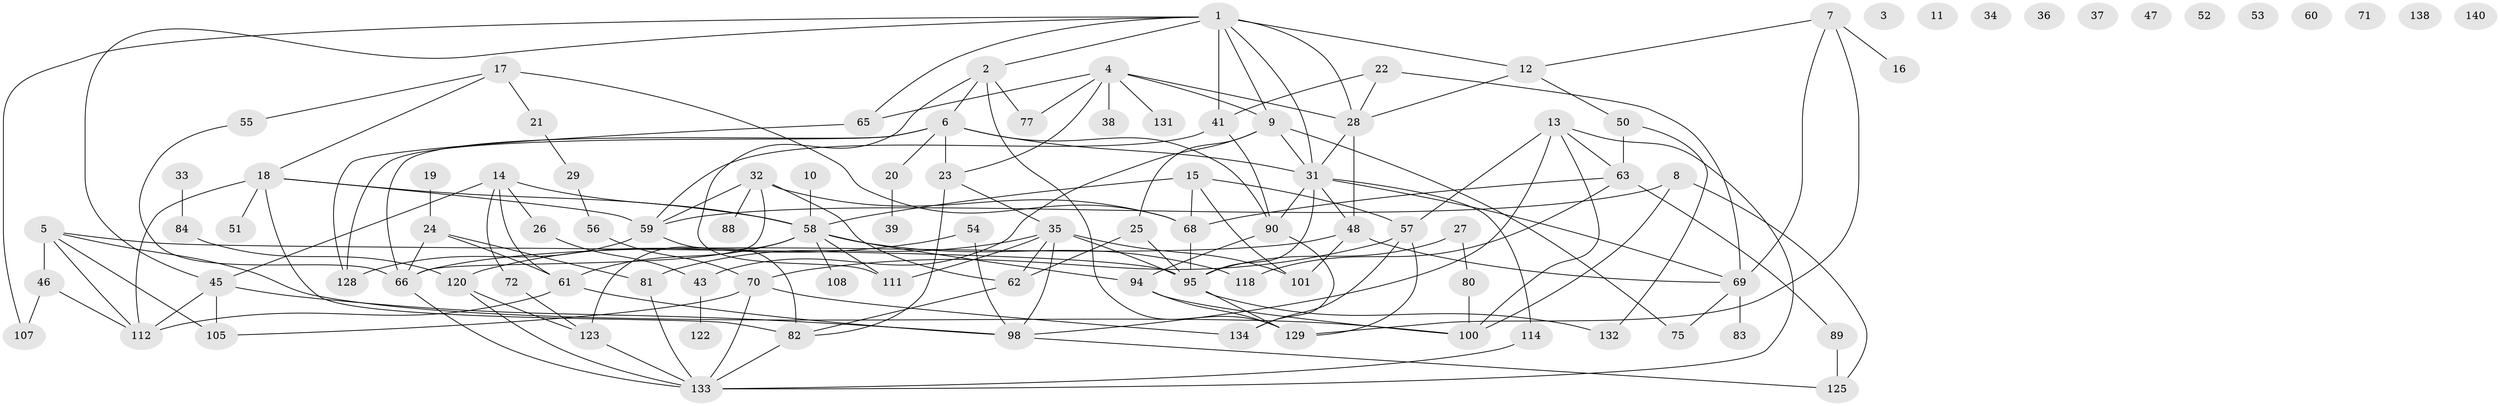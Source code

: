 // Generated by graph-tools (version 1.1) at 2025/23/03/03/25 07:23:25]
// undirected, 99 vertices, 163 edges
graph export_dot {
graph [start="1"]
  node [color=gray90,style=filled];
  1 [super="+117"];
  2 [super="+85"];
  3 [super="+40"];
  4 [super="+44"];
  5 [super="+87"];
  6 [super="+121"];
  7;
  8;
  9 [super="+86"];
  10;
  11;
  12 [super="+49"];
  13 [super="+42"];
  14 [super="+73"];
  15 [super="+99"];
  16 [super="+92"];
  17;
  18 [super="+67"];
  19;
  20;
  21 [super="+30"];
  22 [super="+103"];
  23 [super="+119"];
  24 [super="+106"];
  25;
  26;
  27;
  28;
  29;
  31 [super="+139"];
  32;
  33 [super="+127"];
  34;
  35 [super="+102"];
  36;
  37;
  38;
  39;
  41;
  43 [super="+96"];
  45 [super="+91"];
  46;
  47;
  48 [super="+64"];
  50 [super="+110"];
  51;
  52;
  53;
  54;
  55;
  56;
  57;
  58 [super="+97"];
  59 [super="+113"];
  60;
  61 [super="+142"];
  62 [super="+79"];
  63 [super="+130"];
  65 [super="+78"];
  66 [super="+74"];
  68 [super="+76"];
  69 [super="+141"];
  70 [super="+93"];
  71;
  72;
  75;
  77;
  80;
  81;
  82 [super="+135"];
  83;
  84;
  88;
  89;
  90 [super="+126"];
  94 [super="+124"];
  95 [super="+104"];
  98 [super="+109"];
  100 [super="+116"];
  101;
  105;
  107;
  108;
  111;
  112 [super="+115"];
  114;
  118;
  120 [super="+136"];
  122;
  123;
  125;
  128;
  129 [super="+143"];
  131;
  132;
  133 [super="+137"];
  134;
  138;
  140;
  1 -- 2;
  1 -- 12;
  1 -- 28;
  1 -- 31;
  1 -- 41;
  1 -- 107;
  1 -- 9;
  1 -- 45;
  1 -- 65;
  2 -- 6;
  2 -- 77;
  2 -- 111;
  2 -- 129;
  4 -- 28;
  4 -- 65;
  4 -- 9;
  4 -- 131;
  4 -- 38;
  4 -- 23;
  4 -- 77;
  5 -- 95;
  5 -- 105;
  5 -- 112;
  5 -- 100;
  5 -- 46;
  6 -- 20;
  6 -- 128;
  6 -- 31;
  6 -- 90;
  6 -- 66;
  6 -- 23 [weight=2];
  7 -- 12;
  7 -- 69;
  7 -- 129;
  7 -- 16;
  8 -- 100;
  8 -- 125;
  8 -- 59;
  9 -- 25;
  9 -- 75;
  9 -- 43;
  9 -- 31;
  10 -- 58;
  12 -- 50;
  12 -- 28;
  13 -- 133;
  13 -- 98;
  13 -- 57;
  13 -- 63;
  13 -- 100;
  14 -- 26;
  14 -- 58;
  14 -- 72;
  14 -- 45;
  14 -- 61;
  15 -- 57;
  15 -- 58;
  15 -- 101;
  15 -- 68;
  17 -- 21;
  17 -- 55;
  17 -- 68;
  17 -- 18;
  18 -- 112;
  18 -- 51;
  18 -- 82;
  18 -- 58;
  18 -- 59;
  19 -- 24;
  20 -- 39;
  21 -- 29;
  22 -- 41;
  22 -- 28;
  22 -- 69;
  23 -- 35 [weight=2];
  23 -- 82;
  24 -- 81;
  24 -- 61;
  24 -- 66;
  25 -- 62;
  25 -- 95;
  26 -- 43;
  27 -- 80;
  27 -- 95;
  28 -- 31;
  28 -- 48;
  29 -- 56;
  31 -- 69 [weight=2];
  31 -- 48;
  31 -- 114;
  31 -- 90;
  31 -- 95;
  32 -- 66;
  32 -- 68;
  32 -- 88;
  32 -- 59;
  32 -- 62;
  33 -- 84;
  35 -- 62;
  35 -- 81;
  35 -- 101;
  35 -- 98;
  35 -- 111;
  35 -- 95;
  41 -- 59;
  41 -- 90;
  43 -- 122;
  45 -- 112;
  45 -- 105;
  45 -- 98;
  46 -- 107;
  46 -- 112;
  48 -- 69;
  48 -- 101;
  48 -- 66;
  50 -- 132;
  50 -- 63;
  54 -- 98;
  54 -- 120;
  55 -- 66;
  56 -- 70;
  57 -- 129;
  57 -- 134;
  57 -- 70;
  58 -- 61;
  58 -- 111;
  58 -- 118;
  58 -- 123;
  58 -- 108;
  58 -- 94;
  59 -- 128;
  59 -- 82;
  61 -- 112;
  61 -- 98;
  62 -- 82;
  63 -- 118;
  63 -- 68;
  63 -- 89;
  65 -- 128;
  66 -- 133;
  68 -- 95;
  69 -- 83;
  69 -- 75;
  70 -- 105;
  70 -- 134;
  70 -- 133;
  72 -- 123;
  80 -- 100;
  81 -- 133;
  82 -- 133;
  84 -- 120;
  89 -- 125;
  90 -- 134;
  90 -- 94;
  94 -- 129;
  94 -- 100;
  95 -- 132;
  95 -- 129;
  98 -- 125;
  114 -- 133;
  120 -- 123;
  120 -- 133;
  123 -- 133;
}
